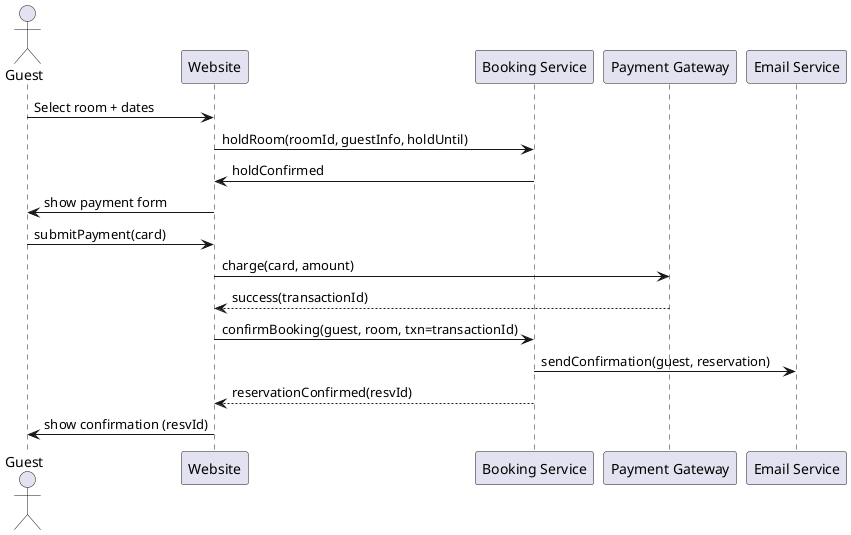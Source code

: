 @startuml
actor Guest
participant "Website" as Web
participant "Booking Service" as BS
participant "Payment Gateway" as PG
participant "Email Service" as Email

Guest -> Web: Select room + dates
Web -> BS: holdRoom(roomId, guestInfo, holdUntil)
BS -> Web: holdConfirmed
Web -> Guest: show payment form
Guest -> Web: submitPayment(card)
Web -> PG: charge(card, amount)
PG --> Web: success(transactionId)
Web -> BS: confirmBooking(guest, room, txn=transactionId)
BS -> Email: sendConfirmation(guest, reservation)
BS --> Web: reservationConfirmed(resvId)
Web -> Guest: show confirmation (resvId)
@enduml
